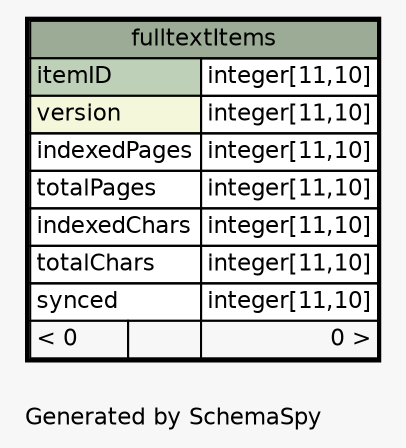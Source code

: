 // dot 2.34.0 on Linux 3.11.6-1-ARCH
// SchemaSpy rev 590
digraph "oneDegreeRelationshipsDiagram" {
  graph [
    rankdir="RL"
    bgcolor="#f7f7f7"
    label="\nGenerated by SchemaSpy"
    labeljust="l"
    nodesep="0.18"
    ranksep="0.46"
    fontname="Helvetica"
    fontsize="11"
  ];
  node [
    fontname="Helvetica"
    fontsize="11"
    shape="plaintext"
  ];
  edge [
    arrowsize="0.8"
  ];
  "fulltextItems" [
    label=<
    <TABLE BORDER="2" CELLBORDER="1" CELLSPACING="0" BGCOLOR="#ffffff">
      <TR><TD COLSPAN="3" BGCOLOR="#9bab96" ALIGN="CENTER">fulltextItems</TD></TR>
      <TR><TD PORT="itemID" COLSPAN="2" BGCOLOR="#bed1b8" ALIGN="LEFT">itemID</TD><TD PORT="itemID.type" ALIGN="LEFT">integer[11,10]</TD></TR>
      <TR><TD PORT="version" COLSPAN="2" BGCOLOR="#f4f7da" ALIGN="LEFT">version</TD><TD PORT="version.type" ALIGN="LEFT">integer[11,10]</TD></TR>
      <TR><TD PORT="indexedPages" COLSPAN="2" ALIGN="LEFT">indexedPages</TD><TD PORT="indexedPages.type" ALIGN="LEFT">integer[11,10]</TD></TR>
      <TR><TD PORT="totalPages" COLSPAN="2" ALIGN="LEFT">totalPages</TD><TD PORT="totalPages.type" ALIGN="LEFT">integer[11,10]</TD></TR>
      <TR><TD PORT="indexedChars" COLSPAN="2" ALIGN="LEFT">indexedChars</TD><TD PORT="indexedChars.type" ALIGN="LEFT">integer[11,10]</TD></TR>
      <TR><TD PORT="totalChars" COLSPAN="2" ALIGN="LEFT">totalChars</TD><TD PORT="totalChars.type" ALIGN="LEFT">integer[11,10]</TD></TR>
      <TR><TD PORT="synced" COLSPAN="2" ALIGN="LEFT">synced</TD><TD PORT="synced.type" ALIGN="LEFT">integer[11,10]</TD></TR>
      <TR><TD ALIGN="LEFT" BGCOLOR="#f7f7f7">&lt; 0</TD><TD ALIGN="RIGHT" BGCOLOR="#f7f7f7">  </TD><TD ALIGN="RIGHT" BGCOLOR="#f7f7f7">0 &gt;</TD></TR>
    </TABLE>>
    URL="fulltextItems.html"
    tooltip="fulltextItems"
  ];
}
